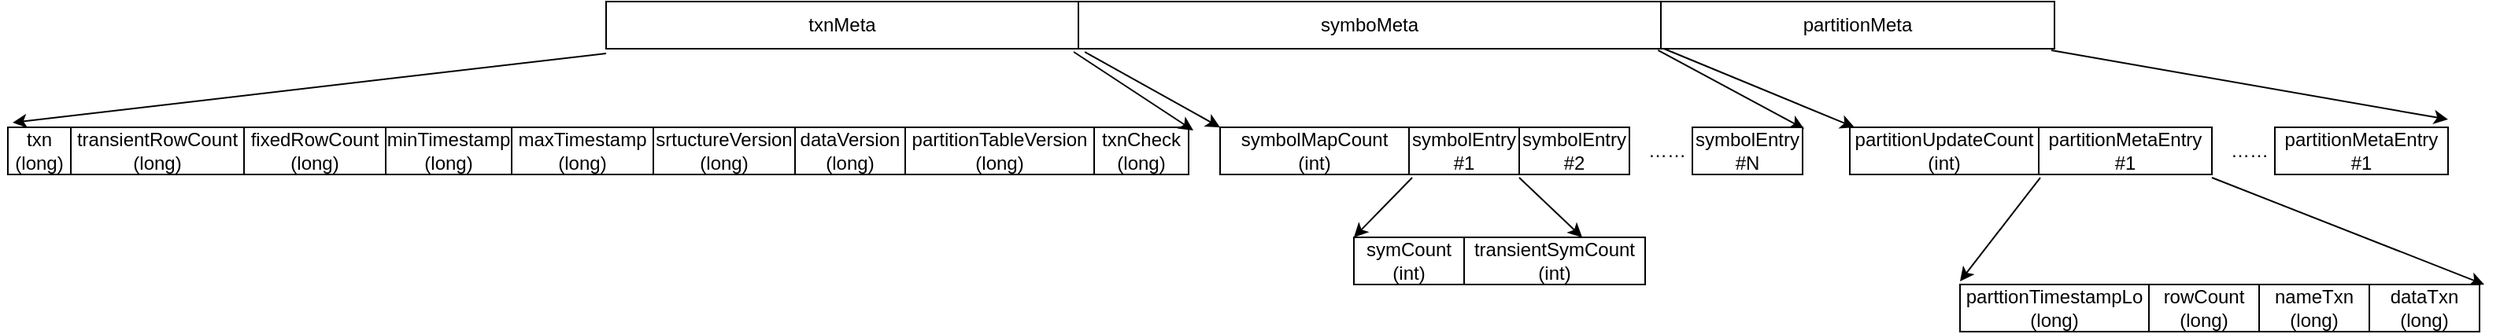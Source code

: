 <mxfile version="12.2.2" type="device" pages="1"><diagram id="1Lv1lHN6OZxwzdQKuaZw" name="Page-1"><mxGraphModel dx="2760" dy="752" grid="1" gridSize="10" guides="1" tooltips="1" connect="1" arrows="1" fold="1" page="1" pageScale="1" pageWidth="827" pageHeight="1169" math="0" shadow="0"><root><mxCell id="0"/><mxCell id="1" parent="0"/><mxCell id="zjBrrSR-xChIM4fkD2Yg-1" value="txn&lt;br&gt;(long)" style="rounded=0;whiteSpace=wrap;html=1;" parent="1" vertex="1"><mxGeometry x="-1040" y="190" width="40" height="30" as="geometry"/></mxCell><mxCell id="zjBrrSR-xChIM4fkD2Yg-2" value="transientRowCount&lt;br&gt;(long)" style="rounded=0;whiteSpace=wrap;html=1;" parent="1" vertex="1"><mxGeometry x="-1000" y="190" width="110" height="30" as="geometry"/></mxCell><mxCell id="zjBrrSR-xChIM4fkD2Yg-4" value="fixedRowCount&lt;br&gt;(long)" style="rounded=0;whiteSpace=wrap;html=1;" parent="1" vertex="1"><mxGeometry x="-890" y="190" width="90" height="30" as="geometry"/></mxCell><mxCell id="zjBrrSR-xChIM4fkD2Yg-6" value="minTimestamp&lt;br&gt;(long)" style="rounded=0;whiteSpace=wrap;html=1;" parent="1" vertex="1"><mxGeometry x="-800" y="190" width="80" height="30" as="geometry"/></mxCell><mxCell id="zjBrrSR-xChIM4fkD2Yg-9" value="maxTimestamp&lt;br&gt;(long)" style="rounded=0;whiteSpace=wrap;html=1;" parent="1" vertex="1"><mxGeometry x="-720" y="190" width="90" height="30" as="geometry"/></mxCell><mxCell id="zjBrrSR-xChIM4fkD2Yg-10" value="srtuctureVersion&lt;br&gt;(long)" style="rounded=0;whiteSpace=wrap;html=1;" parent="1" vertex="1"><mxGeometry x="-630" y="190" width="90" height="30" as="geometry"/></mxCell><mxCell id="zjBrrSR-xChIM4fkD2Yg-11" value="dataVersion&lt;br&gt;(long)" style="rounded=0;whiteSpace=wrap;html=1;" parent="1" vertex="1"><mxGeometry x="-540" y="190" width="70" height="30" as="geometry"/></mxCell><mxCell id="zjBrrSR-xChIM4fkD2Yg-12" value="partitionTableVersion&lt;br&gt;(long)" style="rounded=0;whiteSpace=wrap;html=1;" parent="1" vertex="1"><mxGeometry x="-470" y="190" width="120" height="30" as="geometry"/></mxCell><mxCell id="zjBrrSR-xChIM4fkD2Yg-13" value="symbolMapCount&lt;br&gt;(int)" style="rounded=0;whiteSpace=wrap;html=1;" parent="1" vertex="1"><mxGeometry x="-270" y="190" width="120" height="30" as="geometry"/></mxCell><mxCell id="zjBrrSR-xChIM4fkD2Yg-14" value="symCount&lt;br&gt;(int)" style="rounded=0;whiteSpace=wrap;html=1;" parent="1" vertex="1"><mxGeometry x="-185" y="260" width="70" height="30" as="geometry"/></mxCell><mxCell id="zjBrrSR-xChIM4fkD2Yg-15" value="txnCheck&lt;br&gt;(long)" style="rounded=0;whiteSpace=wrap;html=1;" parent="1" vertex="1"><mxGeometry x="-350" y="190" width="60" height="30" as="geometry"/></mxCell><mxCell id="zjBrrSR-xChIM4fkD2Yg-16" value="partitionUpdateCount&lt;br&gt;(int)" style="rounded=0;whiteSpace=wrap;html=1;" parent="1" vertex="1"><mxGeometry x="130" y="190" width="120" height="30" as="geometry"/></mxCell><mxCell id="zjBrrSR-xChIM4fkD2Yg-17" value="transientSymCount&lt;br&gt;(int)" style="rounded=0;whiteSpace=wrap;html=1;" parent="1" vertex="1"><mxGeometry x="-115" y="260" width="115" height="30" as="geometry"/></mxCell><mxCell id="fZIfTNjEho3jhMGKOmbB-7" style="rounded=0;orthogonalLoop=1;jettySize=auto;html=1;exitX=0;exitY=1.1;exitDx=0;exitDy=0;entryX=0.075;entryY=-0.1;entryDx=0;entryDy=0;entryPerimeter=0;exitPerimeter=0;" edge="1" parent="1" source="zjBrrSR-xChIM4fkD2Yg-18" target="zjBrrSR-xChIM4fkD2Yg-1"><mxGeometry relative="1" as="geometry"/></mxCell><mxCell id="fZIfTNjEho3jhMGKOmbB-8" style="edgeStyle=none;rounded=0;orthogonalLoop=1;jettySize=auto;html=1;exitX=0.99;exitY=1.067;exitDx=0;exitDy=0;entryX=1.05;entryY=0.067;entryDx=0;entryDy=0;entryPerimeter=0;exitPerimeter=0;" edge="1" parent="1" source="zjBrrSR-xChIM4fkD2Yg-18" target="zjBrrSR-xChIM4fkD2Yg-15"><mxGeometry relative="1" as="geometry"/></mxCell><mxCell id="zjBrrSR-xChIM4fkD2Yg-18" value="txnMeta" style="rounded=0;whiteSpace=wrap;html=1;" parent="1" vertex="1"><mxGeometry x="-660" y="110" width="300" height="30" as="geometry"/></mxCell><mxCell id="fZIfTNjEho3jhMGKOmbB-9" style="edgeStyle=none;rounded=0;orthogonalLoop=1;jettySize=auto;html=1;exitX=0.011;exitY=1.067;exitDx=0;exitDy=0;entryX=0;entryY=0;entryDx=0;entryDy=0;entryPerimeter=0;exitPerimeter=0;" edge="1" parent="1" source="zjBrrSR-xChIM4fkD2Yg-19" target="zjBrrSR-xChIM4fkD2Yg-13"><mxGeometry relative="1" as="geometry"/></mxCell><mxCell id="fZIfTNjEho3jhMGKOmbB-10" style="edgeStyle=none;rounded=0;orthogonalLoop=1;jettySize=auto;html=1;exitX=0.995;exitY=1.033;exitDx=0;exitDy=0;entryX=1.014;entryY=0.033;entryDx=0;entryDy=0;entryPerimeter=0;exitPerimeter=0;" edge="1" parent="1" source="zjBrrSR-xChIM4fkD2Yg-19" target="fZIfTNjEho3jhMGKOmbB-5"><mxGeometry relative="1" as="geometry"/></mxCell><mxCell id="zjBrrSR-xChIM4fkD2Yg-19" value="symboMeta" style="rounded=0;whiteSpace=wrap;html=1;" parent="1" vertex="1"><mxGeometry x="-360" y="110" width="370" height="30" as="geometry"/></mxCell><mxCell id="fZIfTNjEho3jhMGKOmbB-22" style="edgeStyle=none;rounded=0;orthogonalLoop=1;jettySize=auto;html=1;exitX=0.008;exitY=1;exitDx=0;exitDy=0;entryX=0.025;entryY=0;entryDx=0;entryDy=0;entryPerimeter=0;exitPerimeter=0;" edge="1" parent="1" source="zjBrrSR-xChIM4fkD2Yg-20" target="zjBrrSR-xChIM4fkD2Yg-16"><mxGeometry relative="1" as="geometry"/></mxCell><mxCell id="fZIfTNjEho3jhMGKOmbB-23" style="edgeStyle=none;rounded=0;orthogonalLoop=1;jettySize=auto;html=1;exitX=0.992;exitY=1.033;exitDx=0;exitDy=0;exitPerimeter=0;" edge="1" parent="1" source="zjBrrSR-xChIM4fkD2Yg-20"><mxGeometry relative="1" as="geometry"><mxPoint x="510" y="185" as="targetPoint"/></mxGeometry></mxCell><mxCell id="zjBrrSR-xChIM4fkD2Yg-20" value="partitionMeta" style="rounded=0;whiteSpace=wrap;html=1;" parent="1" vertex="1"><mxGeometry x="10" y="110" width="250" height="30" as="geometry"/></mxCell><mxCell id="fZIfTNjEho3jhMGKOmbB-16" style="edgeStyle=none;rounded=0;orthogonalLoop=1;jettySize=auto;html=1;exitX=0.029;exitY=1.067;exitDx=0;exitDy=0;entryX=0;entryY=0;entryDx=0;entryDy=0;entryPerimeter=0;exitPerimeter=0;" edge="1" parent="1" source="fZIfTNjEho3jhMGKOmbB-2" target="zjBrrSR-xChIM4fkD2Yg-14"><mxGeometry relative="1" as="geometry"/></mxCell><mxCell id="fZIfTNjEho3jhMGKOmbB-17" style="edgeStyle=none;rounded=0;orthogonalLoop=1;jettySize=auto;html=1;exitX=1;exitY=1.067;exitDx=0;exitDy=0;exitPerimeter=0;" edge="1" parent="1" source="fZIfTNjEho3jhMGKOmbB-2"><mxGeometry relative="1" as="geometry"><mxPoint x="-40" y="260" as="targetPoint"/></mxGeometry></mxCell><mxCell id="fZIfTNjEho3jhMGKOmbB-2" value="symbolEntry&lt;br&gt;#1" style="rounded=0;whiteSpace=wrap;html=1;" vertex="1" parent="1"><mxGeometry x="-150" y="190" width="70" height="30" as="geometry"/></mxCell><mxCell id="fZIfTNjEho3jhMGKOmbB-4" value="symbolEntry&lt;br&gt;#2" style="rounded=0;whiteSpace=wrap;html=1;" vertex="1" parent="1"><mxGeometry x="-80" y="190" width="70" height="30" as="geometry"/></mxCell><mxCell id="fZIfTNjEho3jhMGKOmbB-5" value="symbolEntry&lt;br&gt;#N" style="rounded=0;whiteSpace=wrap;html=1;" vertex="1" parent="1"><mxGeometry x="30" y="190" width="70" height="30" as="geometry"/></mxCell><mxCell id="fZIfTNjEho3jhMGKOmbB-6" value="&amp;nbsp; &amp;nbsp;……" style="text;html=1;resizable=0;points=[];autosize=1;align=left;verticalAlign=top;spacingTop=-4;" vertex="1" parent="1"><mxGeometry x="-10" y="195" width="50" height="20" as="geometry"/></mxCell><mxCell id="fZIfTNjEho3jhMGKOmbB-12" value="parttionTimestampLo&lt;br&gt;(long)" style="rounded=0;whiteSpace=wrap;html=1;" vertex="1" parent="1"><mxGeometry x="200" y="290" width="120" height="30" as="geometry"/></mxCell><mxCell id="fZIfTNjEho3jhMGKOmbB-21" value="……" style="text;html=1;resizable=0;points=[];autosize=1;align=left;verticalAlign=top;spacingTop=-4;" vertex="1" parent="1"><mxGeometry x="370" y="195" width="40" height="20" as="geometry"/></mxCell><mxCell id="fZIfTNjEho3jhMGKOmbB-31" style="edgeStyle=none;rounded=0;orthogonalLoop=1;jettySize=auto;html=1;exitX=0.009;exitY=1.067;exitDx=0;exitDy=0;entryX=0;entryY=-0.067;entryDx=0;entryDy=0;entryPerimeter=0;exitPerimeter=0;" edge="1" parent="1" source="fZIfTNjEho3jhMGKOmbB-24" target="fZIfTNjEho3jhMGKOmbB-12"><mxGeometry relative="1" as="geometry"/></mxCell><mxCell id="fZIfTNjEho3jhMGKOmbB-32" style="edgeStyle=none;rounded=0;orthogonalLoop=1;jettySize=auto;html=1;exitX=1;exitY=1.067;exitDx=0;exitDy=0;entryX=1.043;entryY=0;entryDx=0;entryDy=0;entryPerimeter=0;exitPerimeter=0;" edge="1" parent="1" source="fZIfTNjEho3jhMGKOmbB-24" target="fZIfTNjEho3jhMGKOmbB-30"><mxGeometry relative="1" as="geometry"/></mxCell><mxCell id="fZIfTNjEho3jhMGKOmbB-24" value="partitionMetaEntry&lt;br&gt;#1" style="rounded=0;whiteSpace=wrap;html=1;" vertex="1" parent="1"><mxGeometry x="250" y="190" width="110" height="30" as="geometry"/></mxCell><mxCell id="fZIfTNjEho3jhMGKOmbB-25" value="partitionMetaEntry&lt;br&gt;#1" style="rounded=0;whiteSpace=wrap;html=1;" vertex="1" parent="1"><mxGeometry x="400" y="190" width="110" height="30" as="geometry"/></mxCell><mxCell id="fZIfTNjEho3jhMGKOmbB-28" value="rowCount&lt;br&gt;(long)" style="rounded=0;whiteSpace=wrap;html=1;" vertex="1" parent="1"><mxGeometry x="320" y="290" width="70" height="30" as="geometry"/></mxCell><mxCell id="fZIfTNjEho3jhMGKOmbB-29" value="nameTxn&lt;br&gt;(long)" style="rounded=0;whiteSpace=wrap;html=1;" vertex="1" parent="1"><mxGeometry x="390" y="290" width="70" height="30" as="geometry"/></mxCell><mxCell id="fZIfTNjEho3jhMGKOmbB-30" value="dataTxn&lt;br&gt;(long)" style="rounded=0;whiteSpace=wrap;html=1;" vertex="1" parent="1"><mxGeometry x="460" y="290" width="70" height="30" as="geometry"/></mxCell></root></mxGraphModel></diagram></mxfile>